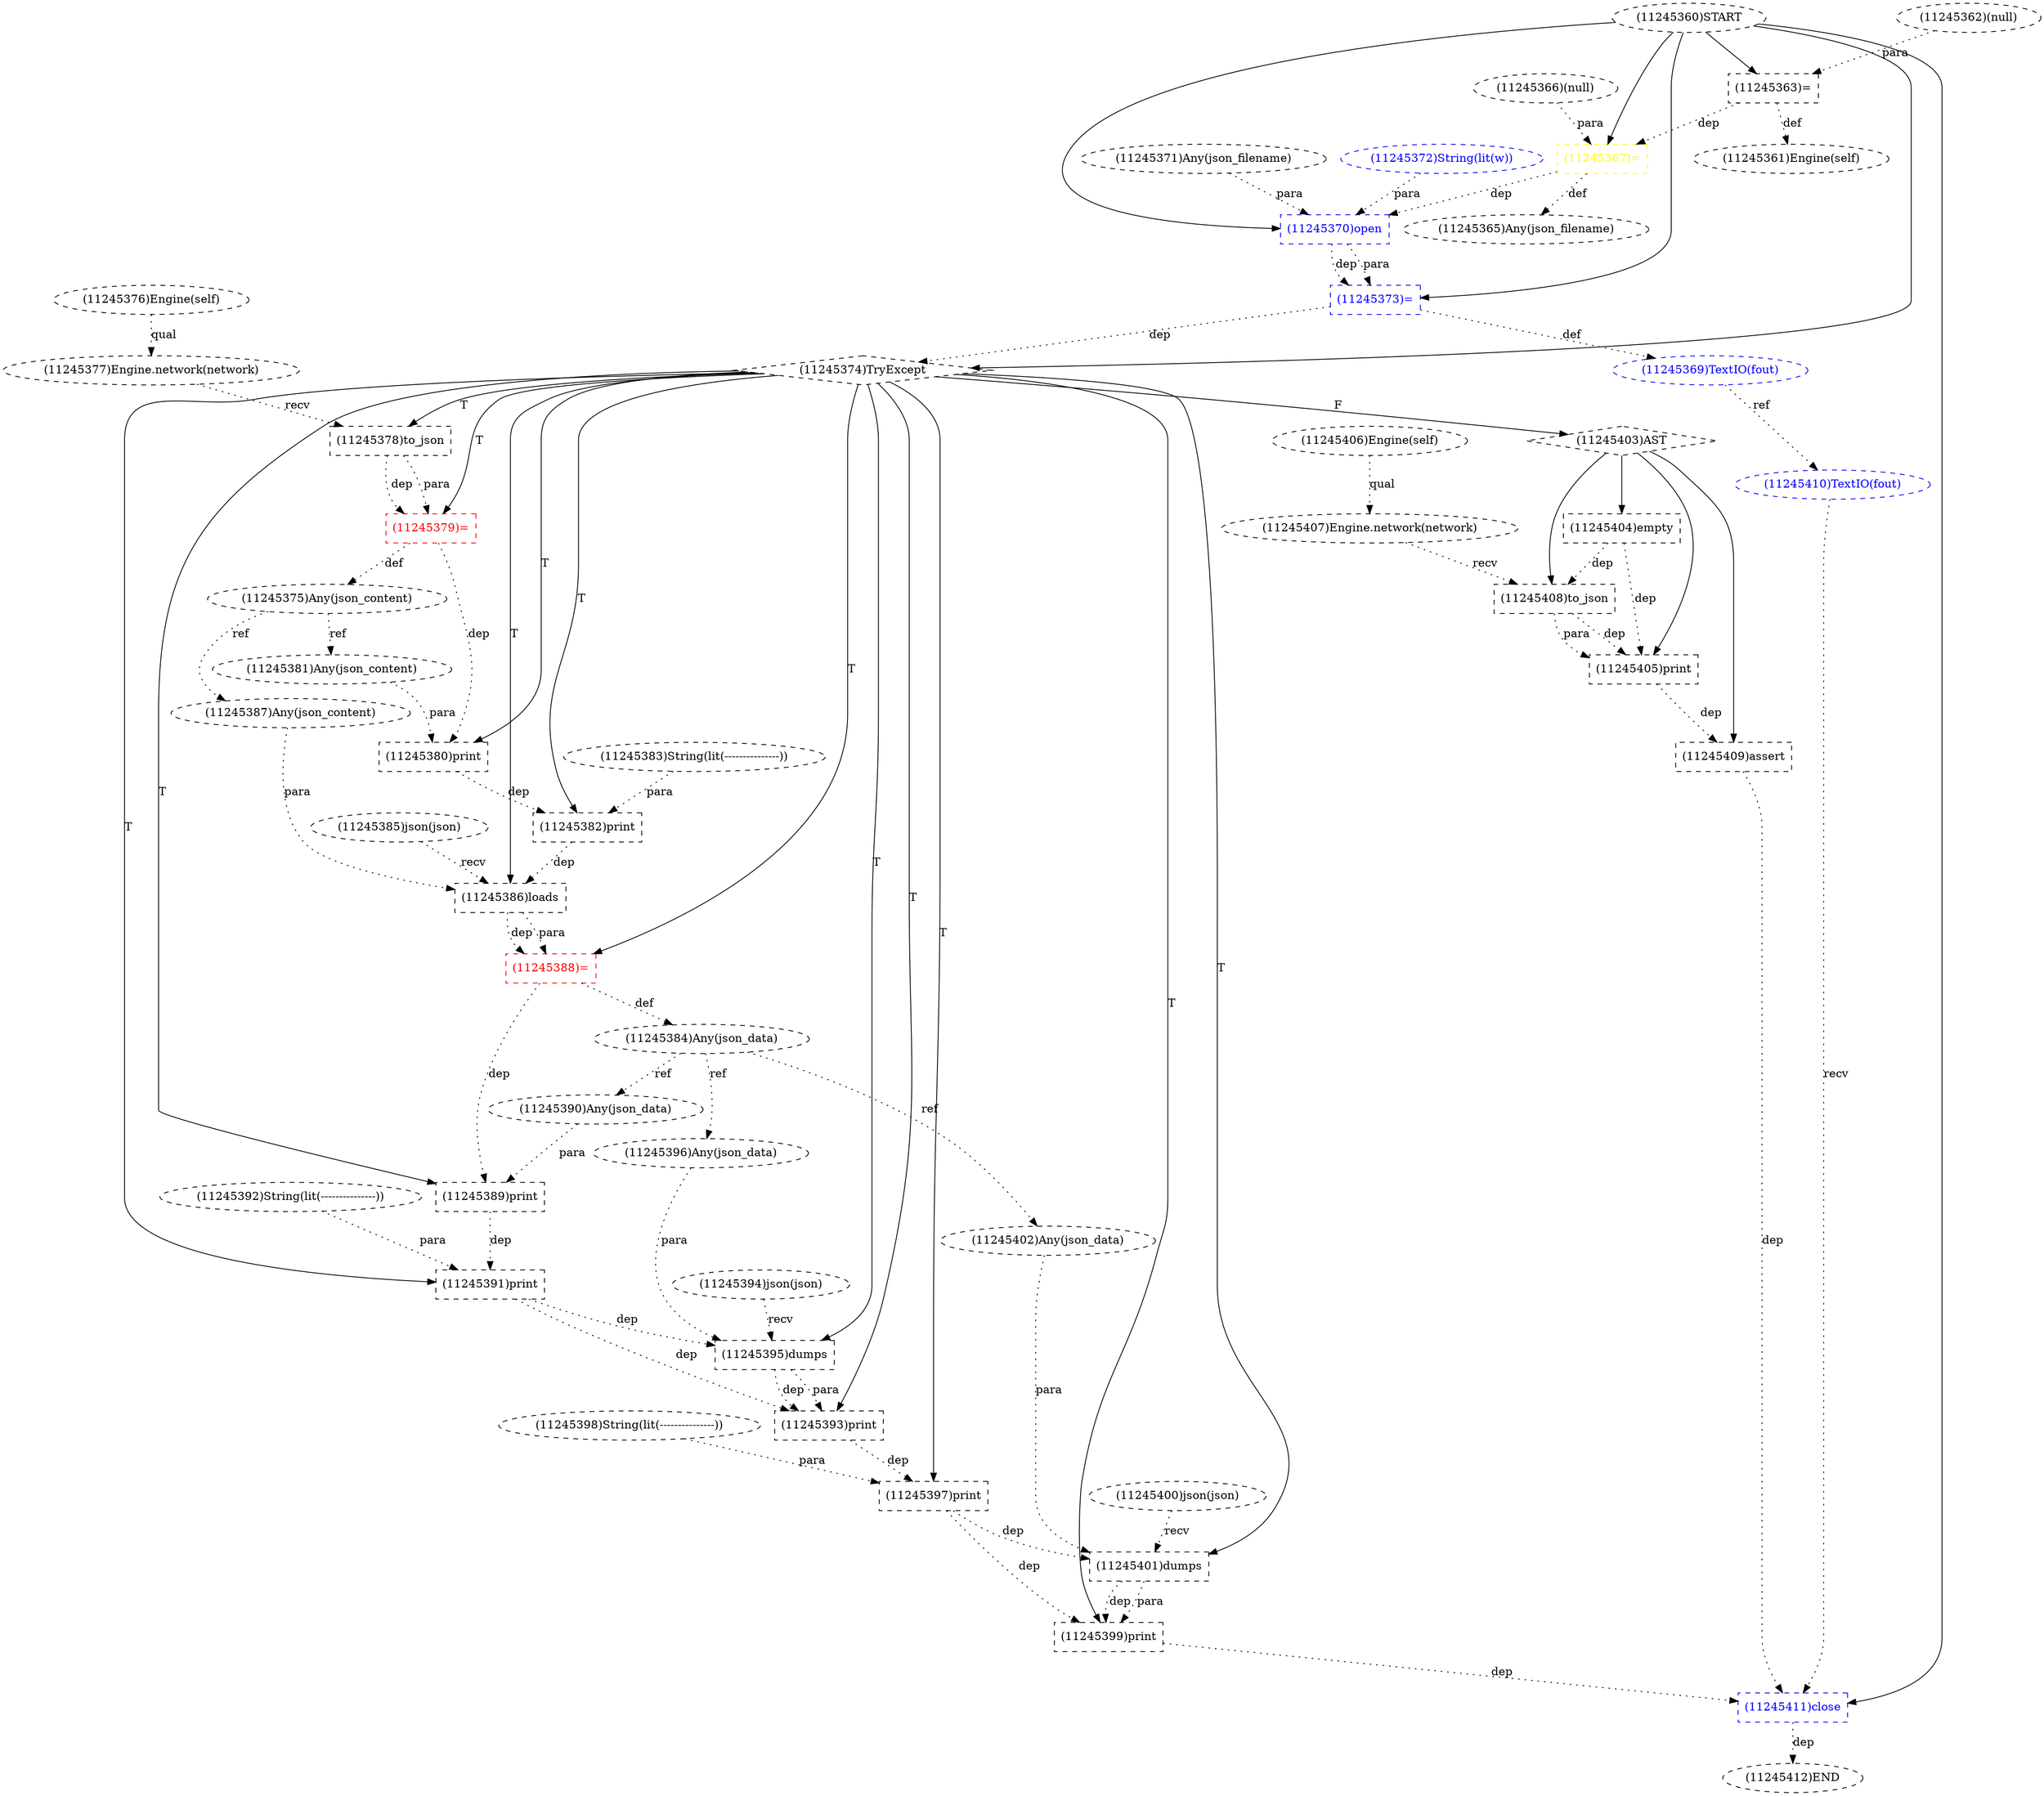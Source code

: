 digraph G {
1 [label="(11245389)print" shape=box style=dashed]
2 [label="(11245400)json(json)" shape=ellipse style=dashed]
3 [label="(11245365)Any(json_filename)" shape=ellipse style=dashed]
4 [label="(11245376)Engine(self)" shape=ellipse style=dashed]
5 [label="(11245360)START" style=dashed]
6 [label="(11245378)to_json" shape=box style=dashed]
7 [label="(11245373)=" shape=box style=dashed color=blue fontcolor=blue]
8 [label="(11245385)json(json)" shape=ellipse style=dashed]
9 [label="(11245377)Engine.network(network)" shape=ellipse style=dashed]
10 [label="(11245388)=" shape=box style=dashed color=red fontcolor=red]
11 [label="(11245396)Any(json_data)" shape=ellipse style=dashed]
12 [label="(11245409)assert" shape=box style=dashed]
13 [label="(11245379)=" shape=box style=dashed color=red fontcolor=red]
14 [label="(11245371)Any(json_filename)" shape=ellipse style=dashed]
15 [label="(11245390)Any(json_data)" shape=ellipse style=dashed]
16 [label="(11245391)print" shape=box style=dashed]
17 [label="(11245384)Any(json_data)" shape=ellipse style=dashed]
18 [label="(11245403)AST" shape=diamond style=dashed]
19 [label="(11245363)=" shape=box style=dashed color=black fontcolor=black]
20 [label="(11245375)Any(json_content)" shape=ellipse style=dashed]
21 [label="(11245404)empty" shape=box style=dashed]
22 [label="(11245408)to_json" shape=box style=dashed]
23 [label="(11245372)String(lit(w))" shape=ellipse style=dashed color=blue fontcolor=blue]
24 [label="(11245387)Any(json_content)" shape=ellipse style=dashed]
25 [label="(11245405)print" shape=box style=dashed]
26 [label="(11245380)print" shape=box style=dashed]
27 [label="(11245394)json(json)" shape=ellipse style=dashed]
28 [label="(11245383)String(lit(---------------))" shape=ellipse style=dashed]
29 [label="(11245366)(null)" shape=ellipse style=dashed]
30 [label="(11245392)String(lit(---------------))" shape=ellipse style=dashed]
31 [label="(11245395)dumps" shape=box style=dashed]
32 [label="(11245370)open" shape=box style=dashed color=blue fontcolor=blue]
33 [label="(11245361)Engine(self)" shape=ellipse style=dashed]
34 [label="(11245386)loads" shape=box style=dashed]
35 [label="(11245398)String(lit(---------------))" shape=ellipse style=dashed]
36 [label="(11245399)print" shape=box style=dashed]
37 [label="(11245401)dumps" shape=box style=dashed]
38 [label="(11245381)Any(json_content)" shape=ellipse style=dashed]
39 [label="(11245407)Engine.network(network)" shape=ellipse style=dashed]
40 [label="(11245382)print" shape=box style=dashed]
41 [label="(11245374)TryExcept" shape=diamond style=dashed]
42 [label="(11245369)TextIO(fout)" shape=ellipse style=dashed color=blue fontcolor=blue]
43 [label="(11245367)=" shape=box style=dashed color=yellow fontcolor=yellow]
44 [label="(11245406)Engine(self)" shape=ellipse style=dashed]
45 [label="(11245362)(null)" shape=ellipse style=dashed]
46 [label="(11245412)END" style=dashed]
47 [label="(11245397)print" shape=box style=dashed]
48 [label="(11245402)Any(json_data)" shape=ellipse style=dashed]
49 [label="(11245411)close" shape=box style=dashed color=blue fontcolor=blue]
50 [label="(11245393)print" shape=box style=dashed]
51 [label="(11245410)TextIO(fout)" shape=ellipse style=dashed color=blue fontcolor=blue]
41 -> 1 [label="T"];
15 -> 1 [label="para" style=dotted];
10 -> 1 [label="dep" style=dotted];
43 -> 3 [label="def" style=dotted];
41 -> 6 [label="T"];
9 -> 6 [label="recv" style=dotted];
5 -> 7 [label="" style=solid];
32 -> 7 [label="dep" style=dotted];
32 -> 7 [label="para" style=dotted];
4 -> 9 [label="qual" style=dotted];
41 -> 10 [label="T"];
34 -> 10 [label="dep" style=dotted];
34 -> 10 [label="para" style=dotted];
17 -> 11 [label="ref" style=dotted];
18 -> 12 [label="" style=solid];
25 -> 12 [label="dep" style=dotted];
41 -> 13 [label="T"];
6 -> 13 [label="dep" style=dotted];
6 -> 13 [label="para" style=dotted];
17 -> 15 [label="ref" style=dotted];
41 -> 16 [label="T"];
30 -> 16 [label="para" style=dotted];
1 -> 16 [label="dep" style=dotted];
10 -> 17 [label="def" style=dotted];
41 -> 18 [label="F"];
5 -> 19 [label="" style=solid];
45 -> 19 [label="para" style=dotted];
13 -> 20 [label="def" style=dotted];
18 -> 21 [label="" style=solid];
18 -> 22 [label="" style=solid];
39 -> 22 [label="recv" style=dotted];
21 -> 22 [label="dep" style=dotted];
20 -> 24 [label="ref" style=dotted];
18 -> 25 [label="" style=solid];
22 -> 25 [label="dep" style=dotted];
22 -> 25 [label="para" style=dotted];
21 -> 25 [label="dep" style=dotted];
41 -> 26 [label="T"];
38 -> 26 [label="para" style=dotted];
13 -> 26 [label="dep" style=dotted];
41 -> 31 [label="T"];
27 -> 31 [label="recv" style=dotted];
11 -> 31 [label="para" style=dotted];
16 -> 31 [label="dep" style=dotted];
5 -> 32 [label="" style=solid];
14 -> 32 [label="para" style=dotted];
23 -> 32 [label="para" style=dotted];
43 -> 32 [label="dep" style=dotted];
19 -> 33 [label="def" style=dotted];
41 -> 34 [label="T"];
8 -> 34 [label="recv" style=dotted];
24 -> 34 [label="para" style=dotted];
40 -> 34 [label="dep" style=dotted];
41 -> 36 [label="T"];
37 -> 36 [label="dep" style=dotted];
37 -> 36 [label="para" style=dotted];
47 -> 36 [label="dep" style=dotted];
41 -> 37 [label="T"];
2 -> 37 [label="recv" style=dotted];
48 -> 37 [label="para" style=dotted];
47 -> 37 [label="dep" style=dotted];
20 -> 38 [label="ref" style=dotted];
44 -> 39 [label="qual" style=dotted];
41 -> 40 [label="T"];
28 -> 40 [label="para" style=dotted];
26 -> 40 [label="dep" style=dotted];
5 -> 41 [label="" style=solid];
7 -> 41 [label="dep" style=dotted];
7 -> 42 [label="def" style=dotted];
5 -> 43 [label="" style=solid];
29 -> 43 [label="para" style=dotted];
19 -> 43 [label="dep" style=dotted];
49 -> 46 [label="dep" style=dotted];
41 -> 47 [label="T"];
35 -> 47 [label="para" style=dotted];
50 -> 47 [label="dep" style=dotted];
17 -> 48 [label="ref" style=dotted];
5 -> 49 [label="" style=solid];
51 -> 49 [label="recv" style=dotted];
12 -> 49 [label="dep" style=dotted];
36 -> 49 [label="dep" style=dotted];
41 -> 50 [label="T"];
31 -> 50 [label="dep" style=dotted];
31 -> 50 [label="para" style=dotted];
16 -> 50 [label="dep" style=dotted];
42 -> 51 [label="ref" style=dotted];
}